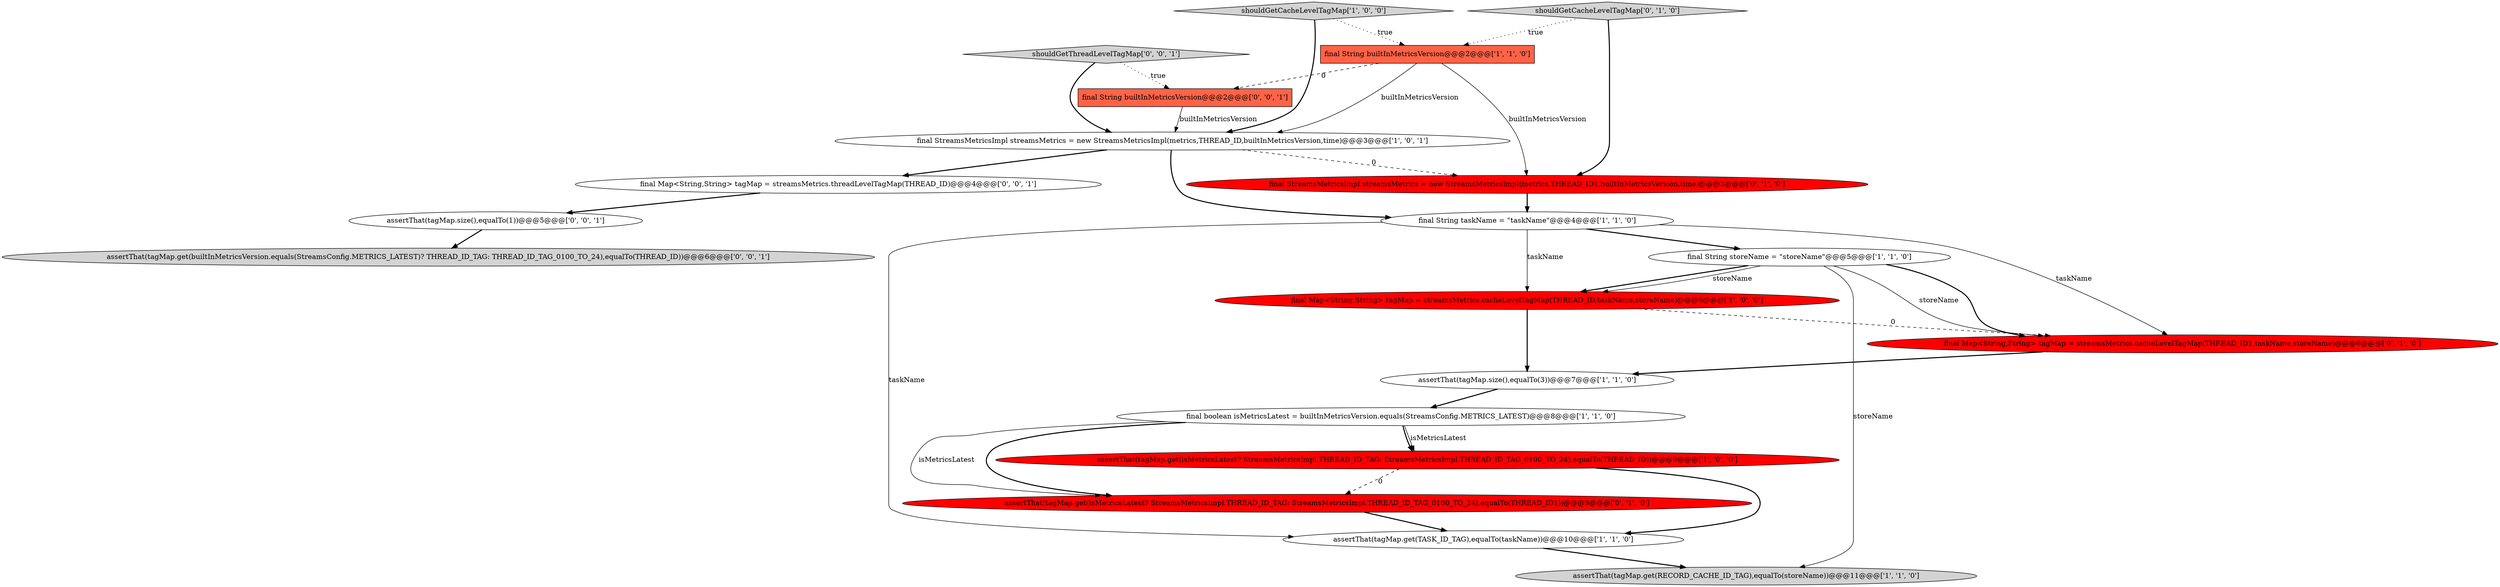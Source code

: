 digraph {
0 [style = filled, label = "final StreamsMetricsImpl streamsMetrics = new StreamsMetricsImpl(metrics,THREAD_ID,builtInMetricsVersion,time)@@@3@@@['1', '0', '1']", fillcolor = white, shape = ellipse image = "AAA0AAABBB1BBB"];
5 [style = filled, label = "assertThat(tagMap.get(TASK_ID_TAG),equalTo(taskName))@@@10@@@['1', '1', '0']", fillcolor = white, shape = ellipse image = "AAA0AAABBB1BBB"];
8 [style = filled, label = "final Map<String,String> tagMap = streamsMetrics.cacheLevelTagMap(THREAD_ID,taskName,storeName)@@@6@@@['1', '0', '0']", fillcolor = red, shape = ellipse image = "AAA1AAABBB1BBB"];
9 [style = filled, label = "assertThat(tagMap.get(RECORD_CACHE_ID_TAG),equalTo(storeName))@@@11@@@['1', '1', '0']", fillcolor = lightgray, shape = ellipse image = "AAA0AAABBB1BBB"];
10 [style = filled, label = "final String storeName = \"storeName\"@@@5@@@['1', '1', '0']", fillcolor = white, shape = ellipse image = "AAA0AAABBB1BBB"];
7 [style = filled, label = "shouldGetCacheLevelTagMap['1', '0', '0']", fillcolor = lightgray, shape = diamond image = "AAA0AAABBB1BBB"];
12 [style = filled, label = "assertThat(tagMap.get(isMetricsLatest? StreamsMetricsImpl.THREAD_ID_TAG: StreamsMetricsImpl.THREAD_ID_TAG_0100_TO_24),equalTo(THREAD_ID1))@@@9@@@['0', '1', '0']", fillcolor = red, shape = ellipse image = "AAA1AAABBB2BBB"];
15 [style = filled, label = "assertThat(tagMap.size(),equalTo(1))@@@5@@@['0', '0', '1']", fillcolor = white, shape = ellipse image = "AAA0AAABBB3BBB"];
17 [style = filled, label = "final Map<String,String> tagMap = streamsMetrics.threadLevelTagMap(THREAD_ID)@@@4@@@['0', '0', '1']", fillcolor = white, shape = ellipse image = "AAA0AAABBB3BBB"];
18 [style = filled, label = "assertThat(tagMap.get(builtInMetricsVersion.equals(StreamsConfig.METRICS_LATEST)? THREAD_ID_TAG: THREAD_ID_TAG_0100_TO_24),equalTo(THREAD_ID))@@@6@@@['0', '0', '1']", fillcolor = lightgray, shape = ellipse image = "AAA0AAABBB3BBB"];
4 [style = filled, label = "assertThat(tagMap.size(),equalTo(3))@@@7@@@['1', '1', '0']", fillcolor = white, shape = ellipse image = "AAA0AAABBB1BBB"];
13 [style = filled, label = "final Map<String,String> tagMap = streamsMetrics.cacheLevelTagMap(THREAD_ID1,taskName,storeName)@@@6@@@['0', '1', '0']", fillcolor = red, shape = ellipse image = "AAA1AAABBB2BBB"];
1 [style = filled, label = "final String taskName = \"taskName\"@@@4@@@['1', '1', '0']", fillcolor = white, shape = ellipse image = "AAA0AAABBB1BBB"];
3 [style = filled, label = "final String builtInMetricsVersion@@@2@@@['1', '1', '0']", fillcolor = tomato, shape = box image = "AAA0AAABBB1BBB"];
14 [style = filled, label = "final StreamsMetricsImpl streamsMetrics = new StreamsMetricsImpl(metrics,THREAD_ID1,builtInMetricsVersion,time)@@@3@@@['0', '1', '0']", fillcolor = red, shape = ellipse image = "AAA1AAABBB2BBB"];
19 [style = filled, label = "shouldGetThreadLevelTagMap['0', '0', '1']", fillcolor = lightgray, shape = diamond image = "AAA0AAABBB3BBB"];
11 [style = filled, label = "shouldGetCacheLevelTagMap['0', '1', '0']", fillcolor = lightgray, shape = diamond image = "AAA0AAABBB2BBB"];
6 [style = filled, label = "assertThat(tagMap.get(isMetricsLatest? StreamsMetricsImpl.THREAD_ID_TAG: StreamsMetricsImpl.THREAD_ID_TAG_0100_TO_24),equalTo(THREAD_ID))@@@9@@@['1', '0', '0']", fillcolor = red, shape = ellipse image = "AAA1AAABBB1BBB"];
2 [style = filled, label = "final boolean isMetricsLatest = builtInMetricsVersion.equals(StreamsConfig.METRICS_LATEST)@@@8@@@['1', '1', '0']", fillcolor = white, shape = ellipse image = "AAA0AAABBB1BBB"];
16 [style = filled, label = "final String builtInMetricsVersion@@@2@@@['0', '0', '1']", fillcolor = tomato, shape = box image = "AAA0AAABBB3BBB"];
16->0 [style = solid, label="builtInMetricsVersion"];
12->5 [style = bold, label=""];
5->9 [style = bold, label=""];
1->13 [style = solid, label="taskName"];
11->14 [style = bold, label=""];
3->0 [style = solid, label="builtInMetricsVersion"];
2->6 [style = bold, label=""];
0->17 [style = bold, label=""];
10->9 [style = solid, label="storeName"];
10->13 [style = solid, label="storeName"];
7->0 [style = bold, label=""];
4->2 [style = bold, label=""];
2->12 [style = solid, label="isMetricsLatest"];
15->18 [style = bold, label=""];
14->1 [style = bold, label=""];
2->12 [style = bold, label=""];
19->0 [style = bold, label=""];
8->13 [style = dashed, label="0"];
6->12 [style = dashed, label="0"];
0->14 [style = dashed, label="0"];
6->5 [style = bold, label=""];
10->8 [style = bold, label=""];
10->13 [style = bold, label=""];
7->3 [style = dotted, label="true"];
0->1 [style = bold, label=""];
3->14 [style = solid, label="builtInMetricsVersion"];
17->15 [style = bold, label=""];
19->16 [style = dotted, label="true"];
1->8 [style = solid, label="taskName"];
2->6 [style = solid, label="isMetricsLatest"];
8->4 [style = bold, label=""];
1->10 [style = bold, label=""];
11->3 [style = dotted, label="true"];
3->16 [style = dashed, label="0"];
10->8 [style = solid, label="storeName"];
13->4 [style = bold, label=""];
1->5 [style = solid, label="taskName"];
}
